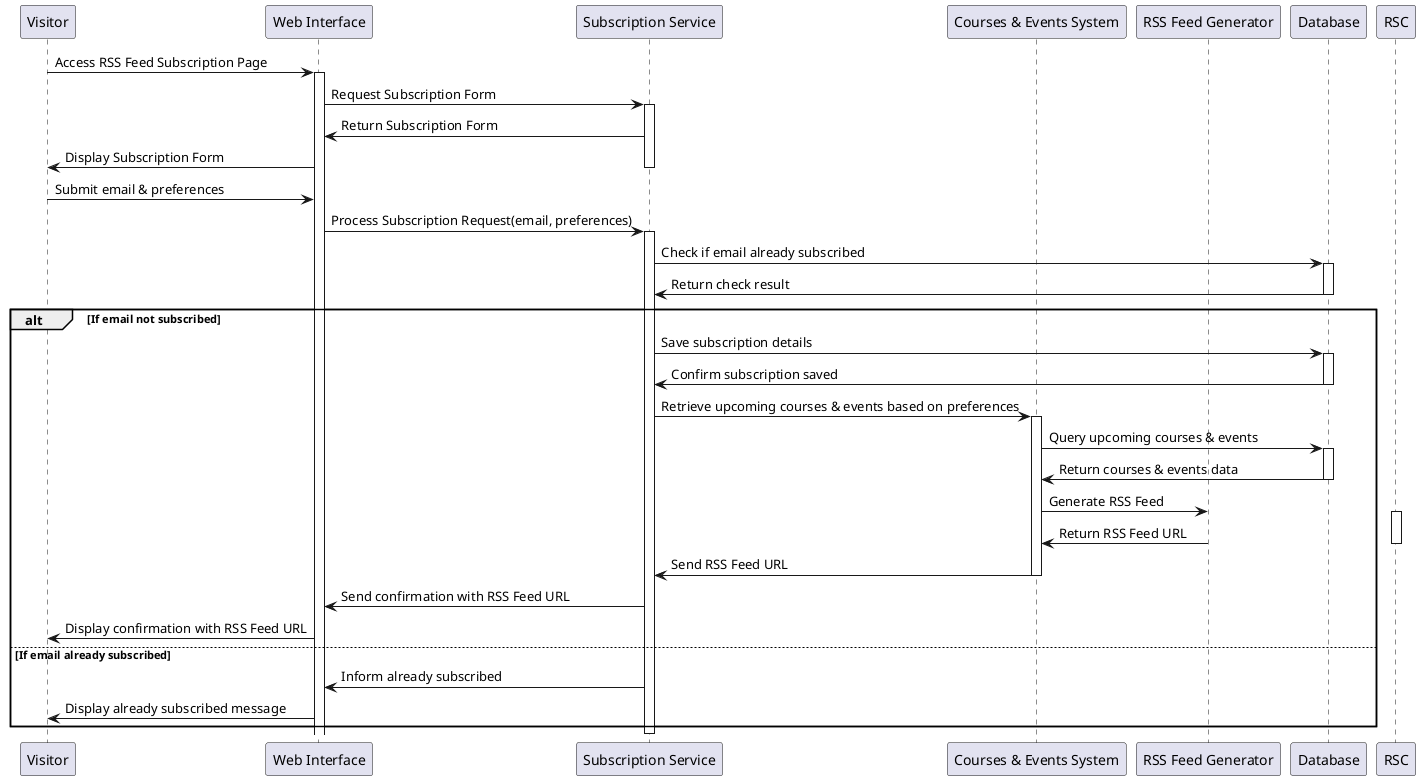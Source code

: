@startuml
participant Visitor as V
participant "Web Interface" as WI
participant "Subscription Service" as SS
participant "Courses & Events System" as CES
participant "RSS Feed Generator" as RFG
participant "Database" as DB

V->WI: Access RSS Feed Subscription Page
activate WI
WI->SS: Request Subscription Form
activate SS
SS->WI: Return Subscription Form
WI->V: Display Subscription Form
deactivate SS

V->WI: Submit email & preferences
WI->SS: Process Subscription Request(email, preferences)
activate SS
SS->DB: Check if email already subscribed
activate DB
DB->SS: Return check result
deactivate DB

alt If email not subscribed
    SS->DB: Save subscription details
    activate DB
    DB->SS: Confirm subscription saved
    deactivate DB
    SS->CES: Retrieve upcoming courses & events based on preferences
    activate CES
    CES->DB: Query upcoming courses & events
    activate DB
    DB->CES: Return courses & events data
    deactivate DB
    CES->RFG: Generate RSS Feed
    activate RSC
    RFG->CES: Return RSS Feed URL
    deactivate RSC
    CES->SS: Send RSS Feed URL
    deactivate CES
    SS->WI: Send confirmation with RSS Feed URL
    WI->V: Display confirmation with RSS Feed URL
else If email already subscribed
    SS->WI: Inform already subscribed
    WI->V: Display already subscribed message
end

deactivate SS
@enduml